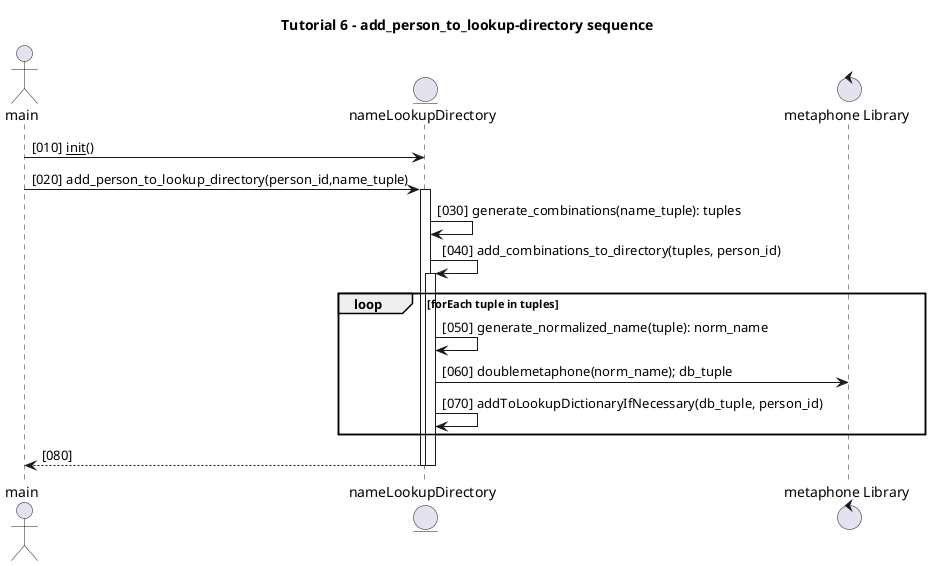 @startuml
title
  Tutorial 6 - add_person_to_lookup-directory sequence
end title
actor main
entity nameLookupDirectory as gsma
control "metaphone Library" as meta


autonumber 10 10 "[000]"
main -> gsma: __init__()

main -> gsma: add_person_to_lookup_directory(person_id,name_tuple)
activate gsma
    gsma -> gsma: generate_combinations(name_tuple): tuples
    gsma -> gsma: add_combinations_to_directory(tuples, person_id)
    activate gsma
        loop forEach tuple in tuples
            gsma -> gsma: generate_normalized_name(tuple): norm_name
            gsma -> meta: doublemetaphone(norm_name); db_tuple
            gsma -> gsma: addToLookupDictionaryIfNecessary(db_tuple, person_id)

        end
                 gsma --> main
    deactivate gsma
deactivate gsma







@enduml